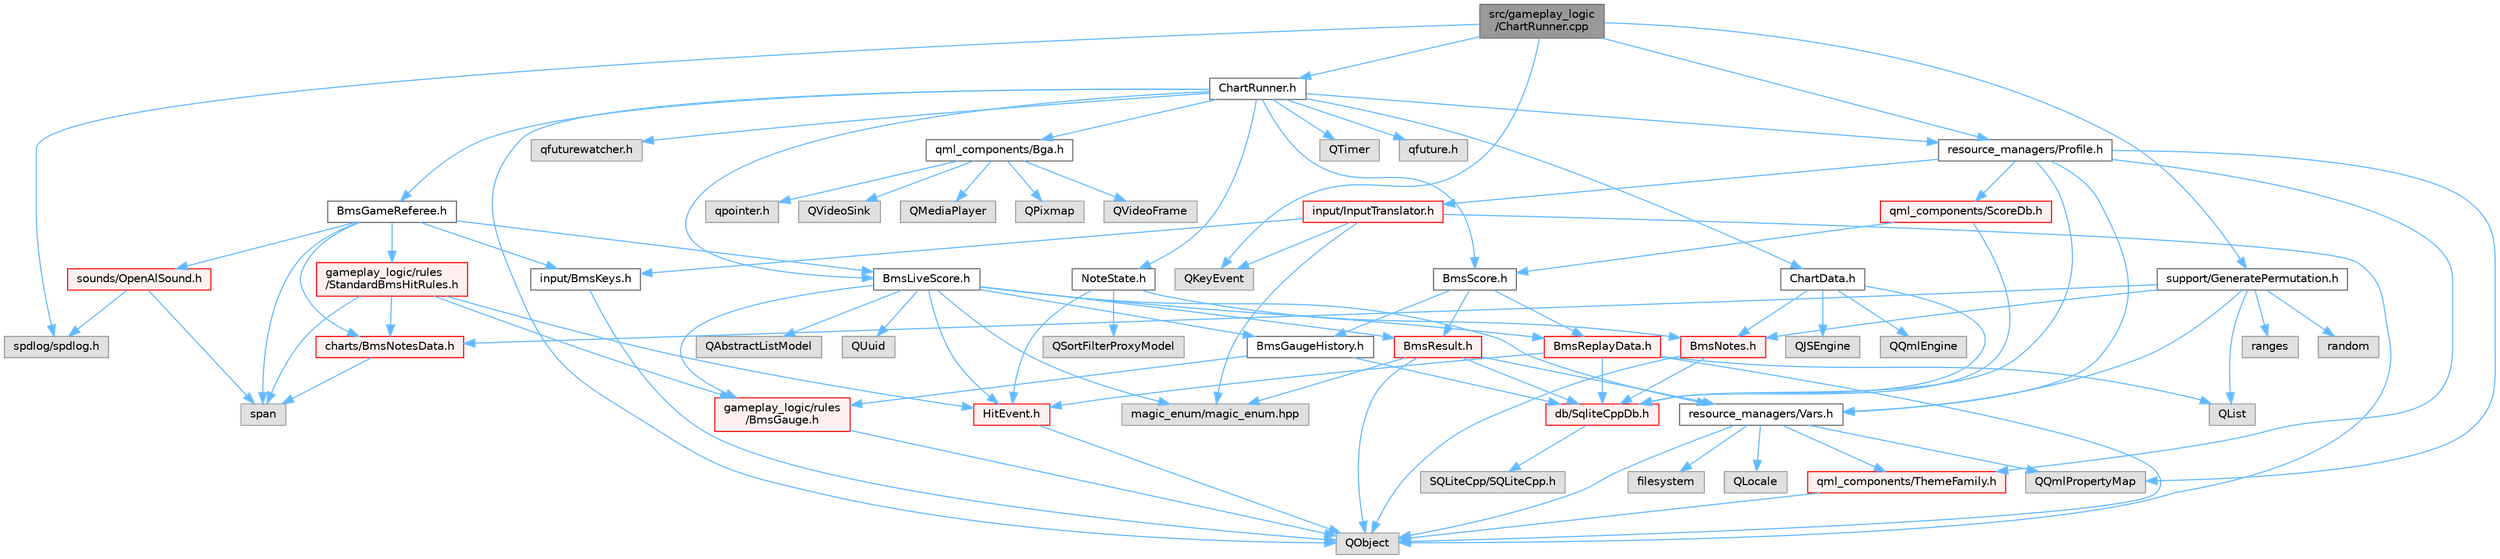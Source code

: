 digraph "src/gameplay_logic/ChartRunner.cpp"
{
 // LATEX_PDF_SIZE
  bgcolor="transparent";
  edge [fontname=Helvetica,fontsize=10,labelfontname=Helvetica,labelfontsize=10];
  node [fontname=Helvetica,fontsize=10,shape=box,height=0.2,width=0.4];
  Node1 [id="Node000001",label="src/gameplay_logic\l/ChartRunner.cpp",height=0.2,width=0.4,color="gray40", fillcolor="grey60", style="filled", fontcolor="black",tooltip=" "];
  Node1 -> Node2 [id="edge1_Node000001_Node000002",color="steelblue1",style="solid",tooltip=" "];
  Node2 [id="Node000002",label="QKeyEvent",height=0.2,width=0.4,color="grey60", fillcolor="#E0E0E0", style="filled",tooltip=" "];
  Node1 -> Node3 [id="edge2_Node000001_Node000003",color="steelblue1",style="solid",tooltip=" "];
  Node3 [id="Node000003",label="spdlog/spdlog.h",height=0.2,width=0.4,color="grey60", fillcolor="#E0E0E0", style="filled",tooltip=" "];
  Node1 -> Node4 [id="edge3_Node000001_Node000004",color="steelblue1",style="solid",tooltip=" "];
  Node4 [id="Node000004",label="ChartRunner.h",height=0.2,width=0.4,color="grey40", fillcolor="white", style="filled",URL="$ChartRunner_8h.html",tooltip=" "];
  Node4 -> Node5 [id="edge4_Node000004_Node000005",color="steelblue1",style="solid",tooltip=" "];
  Node5 [id="Node000005",label="QObject",height=0.2,width=0.4,color="grey60", fillcolor="#E0E0E0", style="filled",tooltip=" "];
  Node4 -> Node6 [id="edge5_Node000004_Node000006",color="steelblue1",style="solid",tooltip=" "];
  Node6 [id="Node000006",label="BmsGameReferee.h",height=0.2,width=0.4,color="grey40", fillcolor="white", style="filled",URL="$BmsGameReferee_8h.html",tooltip=" "];
  Node6 -> Node7 [id="edge6_Node000006_Node000007",color="steelblue1",style="solid",tooltip=" "];
  Node7 [id="Node000007",label="span",height=0.2,width=0.4,color="grey60", fillcolor="#E0E0E0", style="filled",tooltip=" "];
  Node6 -> Node8 [id="edge7_Node000006_Node000008",color="steelblue1",style="solid",tooltip=" "];
  Node8 [id="Node000008",label="charts/BmsNotesData.h",height=0.2,width=0.4,color="red", fillcolor="#FFF0F0", style="filled",URL="$BmsNotesData_8h.html",tooltip=" "];
  Node8 -> Node7 [id="edge8_Node000008_Node000007",color="steelblue1",style="solid",tooltip=" "];
  Node6 -> Node18 [id="edge9_Node000006_Node000018",color="steelblue1",style="solid",tooltip=" "];
  Node18 [id="Node000018",label="input/BmsKeys.h",height=0.2,width=0.4,color="grey40", fillcolor="white", style="filled",URL="$BmsKeys_8h.html",tooltip=" "];
  Node18 -> Node5 [id="edge10_Node000018_Node000005",color="steelblue1",style="solid",tooltip=" "];
  Node6 -> Node19 [id="edge11_Node000006_Node000019",color="steelblue1",style="solid",tooltip=" "];
  Node19 [id="Node000019",label="BmsLiveScore.h",height=0.2,width=0.4,color="grey40", fillcolor="white", style="filled",URL="$BmsLiveScore_8h.html",tooltip=" "];
  Node19 -> Node20 [id="edge12_Node000019_Node000020",color="steelblue1",style="solid",tooltip=" "];
  Node20 [id="Node000020",label="magic_enum/magic_enum.hpp",height=0.2,width=0.4,color="grey60", fillcolor="#E0E0E0", style="filled",tooltip=" "];
  Node19 -> Node21 [id="edge13_Node000019_Node000021",color="steelblue1",style="solid",tooltip=" "];
  Node21 [id="Node000021",label="gameplay_logic/rules\l/BmsGauge.h",height=0.2,width=0.4,color="red", fillcolor="#FFF0F0", style="filled",URL="$BmsGauge_8h.html",tooltip=" "];
  Node21 -> Node5 [id="edge14_Node000021_Node000005",color="steelblue1",style="solid",tooltip=" "];
  Node19 -> Node24 [id="edge15_Node000019_Node000024",color="steelblue1",style="solid",tooltip=" "];
  Node24 [id="Node000024",label="HitEvent.h",height=0.2,width=0.4,color="red", fillcolor="#FFF0F0", style="filled",URL="$HitEvent_8h.html",tooltip=" "];
  Node24 -> Node5 [id="edge16_Node000024_Node000005",color="steelblue1",style="solid",tooltip=" "];
  Node19 -> Node26 [id="edge17_Node000019_Node000026",color="steelblue1",style="solid",tooltip=" "];
  Node26 [id="Node000026",label="BmsResult.h",height=0.2,width=0.4,color="red", fillcolor="#FFF0F0", style="filled",URL="$BmsResult_8h.html",tooltip=" "];
  Node26 -> Node20 [id="edge18_Node000026_Node000020",color="steelblue1",style="solid",tooltip=" "];
  Node26 -> Node27 [id="edge19_Node000026_Node000027",color="steelblue1",style="solid",tooltip=" "];
  Node27 [id="Node000027",label="db/SqliteCppDb.h",height=0.2,width=0.4,color="red", fillcolor="#FFF0F0", style="filled",URL="$SqliteCppDb_8h.html",tooltip=" "];
  Node27 -> Node28 [id="edge20_Node000027_Node000028",color="steelblue1",style="solid",tooltip=" "];
  Node28 [id="Node000028",label="SQLiteCpp/SQLiteCpp.h",height=0.2,width=0.4,color="grey60", fillcolor="#E0E0E0", style="filled",tooltip=" "];
  Node26 -> Node36 [id="edge21_Node000026_Node000036",color="steelblue1",style="solid",tooltip=" "];
  Node36 [id="Node000036",label="resource_managers/Vars.h",height=0.2,width=0.4,color="grey40", fillcolor="white", style="filled",URL="$Vars_8h.html",tooltip=" "];
  Node36 -> Node37 [id="edge22_Node000036_Node000037",color="steelblue1",style="solid",tooltip=" "];
  Node37 [id="Node000037",label="qml_components/ThemeFamily.h",height=0.2,width=0.4,color="red", fillcolor="#FFF0F0", style="filled",URL="$ThemeFamily_8h.html",tooltip=" "];
  Node37 -> Node5 [id="edge23_Node000037_Node000005",color="steelblue1",style="solid",tooltip=" "];
  Node36 -> Node5 [id="edge24_Node000036_Node000005",color="steelblue1",style="solid",tooltip=" "];
  Node36 -> Node40 [id="edge25_Node000036_Node000040",color="steelblue1",style="solid",tooltip=" "];
  Node40 [id="Node000040",label="QQmlPropertyMap",height=0.2,width=0.4,color="grey60", fillcolor="#E0E0E0", style="filled",tooltip=" "];
  Node36 -> Node41 [id="edge26_Node000036_Node000041",color="steelblue1",style="solid",tooltip=" "];
  Node41 [id="Node000041",label="filesystem",height=0.2,width=0.4,color="grey60", fillcolor="#E0E0E0", style="filled",tooltip=" "];
  Node36 -> Node42 [id="edge27_Node000036_Node000042",color="steelblue1",style="solid",tooltip=" "];
  Node42 [id="Node000042",label="QLocale",height=0.2,width=0.4,color="grey60", fillcolor="#E0E0E0", style="filled",tooltip=" "];
  Node26 -> Node5 [id="edge28_Node000026_Node000005",color="steelblue1",style="solid",tooltip=" "];
  Node19 -> Node45 [id="edge29_Node000019_Node000045",color="steelblue1",style="solid",tooltip=" "];
  Node45 [id="Node000045",label="BmsGaugeHistory.h",height=0.2,width=0.4,color="grey40", fillcolor="white", style="filled",URL="$BmsGaugeHistory_8h.html",tooltip=" "];
  Node45 -> Node27 [id="edge30_Node000045_Node000027",color="steelblue1",style="solid",tooltip=" "];
  Node45 -> Node21 [id="edge31_Node000045_Node000021",color="steelblue1",style="solid",tooltip=" "];
  Node19 -> Node46 [id="edge32_Node000019_Node000046",color="steelblue1",style="solid",tooltip=" "];
  Node46 [id="Node000046",label="BmsReplayData.h",height=0.2,width=0.4,color="red", fillcolor="#FFF0F0", style="filled",URL="$BmsReplayData_8h.html",tooltip=" "];
  Node46 -> Node24 [id="edge33_Node000046_Node000024",color="steelblue1",style="solid",tooltip=" "];
  Node46 -> Node27 [id="edge34_Node000046_Node000027",color="steelblue1",style="solid",tooltip=" "];
  Node46 -> Node47 [id="edge35_Node000046_Node000047",color="steelblue1",style="solid",tooltip=" "];
  Node47 [id="Node000047",label="QList",height=0.2,width=0.4,color="grey60", fillcolor="#E0E0E0", style="filled",tooltip=" "];
  Node46 -> Node5 [id="edge36_Node000046_Node000005",color="steelblue1",style="solid",tooltip=" "];
  Node19 -> Node36 [id="edge37_Node000019_Node000036",color="steelblue1",style="solid",tooltip=" "];
  Node19 -> Node49 [id="edge38_Node000019_Node000049",color="steelblue1",style="solid",tooltip=" "];
  Node49 [id="Node000049",label="QAbstractListModel",height=0.2,width=0.4,color="grey60", fillcolor="#E0E0E0", style="filled",tooltip=" "];
  Node19 -> Node50 [id="edge39_Node000019_Node000050",color="steelblue1",style="solid",tooltip=" "];
  Node50 [id="Node000050",label="QUuid",height=0.2,width=0.4,color="grey60", fillcolor="#E0E0E0", style="filled",tooltip=" "];
  Node6 -> Node51 [id="edge40_Node000006_Node000051",color="steelblue1",style="solid",tooltip=" "];
  Node51 [id="Node000051",label="gameplay_logic/rules\l/StandardBmsHitRules.h",height=0.2,width=0.4,color="red", fillcolor="#FFF0F0", style="filled",URL="$StandardBmsHitRules_8h.html",tooltip=" "];
  Node51 -> Node8 [id="edge41_Node000051_Node000008",color="steelblue1",style="solid",tooltip=" "];
  Node51 -> Node21 [id="edge42_Node000051_Node000021",color="steelblue1",style="solid",tooltip=" "];
  Node51 -> Node24 [id="edge43_Node000051_Node000024",color="steelblue1",style="solid",tooltip=" "];
  Node51 -> Node7 [id="edge44_Node000051_Node000007",color="steelblue1",style="solid",tooltip=" "];
  Node6 -> Node54 [id="edge45_Node000006_Node000054",color="steelblue1",style="solid",tooltip=" "];
  Node54 [id="Node000054",label="sounds/OpenAlSound.h",height=0.2,width=0.4,color="red", fillcolor="#FFF0F0", style="filled",URL="$OpenAlSound_8h.html",tooltip=" "];
  Node54 -> Node3 [id="edge46_Node000054_Node000003",color="steelblue1",style="solid",tooltip=" "];
  Node54 -> Node7 [id="edge47_Node000054_Node000007",color="steelblue1",style="solid",tooltip=" "];
  Node4 -> Node56 [id="edge48_Node000004_Node000056",color="steelblue1",style="solid",tooltip=" "];
  Node56 [id="Node000056",label="ChartData.h",height=0.2,width=0.4,color="grey40", fillcolor="white", style="filled",URL="$ChartData_8h.html",tooltip=" "];
  Node56 -> Node57 [id="edge49_Node000056_Node000057",color="steelblue1",style="solid",tooltip=" "];
  Node57 [id="Node000057",label="QQmlEngine",height=0.2,width=0.4,color="grey60", fillcolor="#E0E0E0", style="filled",tooltip=" "];
  Node56 -> Node58 [id="edge50_Node000056_Node000058",color="steelblue1",style="solid",tooltip=" "];
  Node58 [id="Node000058",label="QJSEngine",height=0.2,width=0.4,color="grey60", fillcolor="#E0E0E0", style="filled",tooltip=" "];
  Node56 -> Node59 [id="edge51_Node000056_Node000059",color="steelblue1",style="solid",tooltip=" "];
  Node59 [id="Node000059",label="BmsNotes.h",height=0.2,width=0.4,color="red", fillcolor="#FFF0F0", style="filled",URL="$BmsNotes_8h.html",tooltip=" "];
  Node59 -> Node5 [id="edge52_Node000059_Node000005",color="steelblue1",style="solid",tooltip=" "];
  Node59 -> Node27 [id="edge53_Node000059_Node000027",color="steelblue1",style="solid",tooltip=" "];
  Node56 -> Node27 [id="edge54_Node000056_Node000027",color="steelblue1",style="solid",tooltip=" "];
  Node4 -> Node62 [id="edge55_Node000004_Node000062",color="steelblue1",style="solid",tooltip=" "];
  Node62 [id="Node000062",label="BmsScore.h",height=0.2,width=0.4,color="grey40", fillcolor="white", style="filled",URL="$BmsScore_8h.html",tooltip=" "];
  Node62 -> Node45 [id="edge56_Node000062_Node000045",color="steelblue1",style="solid",tooltip=" "];
  Node62 -> Node26 [id="edge57_Node000062_Node000026",color="steelblue1",style="solid",tooltip=" "];
  Node62 -> Node46 [id="edge58_Node000062_Node000046",color="steelblue1",style="solid",tooltip=" "];
  Node4 -> Node19 [id="edge59_Node000004_Node000019",color="steelblue1",style="solid",tooltip=" "];
  Node4 -> Node63 [id="edge60_Node000004_Node000063",color="steelblue1",style="solid",tooltip=" "];
  Node63 [id="Node000063",label="resource_managers/Profile.h",height=0.2,width=0.4,color="grey40", fillcolor="white", style="filled",URL="$Profile_8h.html",tooltip=" "];
  Node63 -> Node36 [id="edge61_Node000063_Node000036",color="steelblue1",style="solid",tooltip=" "];
  Node63 -> Node27 [id="edge62_Node000063_Node000027",color="steelblue1",style="solid",tooltip=" "];
  Node63 -> Node64 [id="edge63_Node000063_Node000064",color="steelblue1",style="solid",tooltip=" "];
  Node64 [id="Node000064",label="input/InputTranslator.h",height=0.2,width=0.4,color="red", fillcolor="#FFF0F0", style="filled",URL="$InputTranslator_8h.html",tooltip=" "];
  Node64 -> Node18 [id="edge64_Node000064_Node000018",color="steelblue1",style="solid",tooltip=" "];
  Node64 -> Node2 [id="edge65_Node000064_Node000002",color="steelblue1",style="solid",tooltip=" "];
  Node64 -> Node5 [id="edge66_Node000064_Node000005",color="steelblue1",style="solid",tooltip=" "];
  Node64 -> Node20 [id="edge67_Node000064_Node000020",color="steelblue1",style="solid",tooltip=" "];
  Node63 -> Node70 [id="edge68_Node000063_Node000070",color="steelblue1",style="solid",tooltip=" "];
  Node70 [id="Node000070",label="qml_components/ScoreDb.h",height=0.2,width=0.4,color="red", fillcolor="#FFF0F0", style="filled",URL="$ScoreDb_8h.html",tooltip=" "];
  Node70 -> Node27 [id="edge69_Node000070_Node000027",color="steelblue1",style="solid",tooltip=" "];
  Node70 -> Node62 [id="edge70_Node000070_Node000062",color="steelblue1",style="solid",tooltip=" "];
  Node63 -> Node40 [id="edge71_Node000063_Node000040",color="steelblue1",style="solid",tooltip=" "];
  Node63 -> Node37 [id="edge72_Node000063_Node000037",color="steelblue1",style="solid",tooltip=" "];
  Node4 -> Node76 [id="edge73_Node000004_Node000076",color="steelblue1",style="solid",tooltip=" "];
  Node76 [id="Node000076",label="qml_components/Bga.h",height=0.2,width=0.4,color="grey40", fillcolor="white", style="filled",URL="$Bga_8h.html",tooltip=" "];
  Node76 -> Node77 [id="edge74_Node000076_Node000077",color="steelblue1",style="solid",tooltip=" "];
  Node77 [id="Node000077",label="QVideoSink",height=0.2,width=0.4,color="grey60", fillcolor="#E0E0E0", style="filled",tooltip=" "];
  Node76 -> Node78 [id="edge75_Node000076_Node000078",color="steelblue1",style="solid",tooltip=" "];
  Node78 [id="Node000078",label="QMediaPlayer",height=0.2,width=0.4,color="grey60", fillcolor="#E0E0E0", style="filled",tooltip=" "];
  Node76 -> Node79 [id="edge76_Node000076_Node000079",color="steelblue1",style="solid",tooltip=" "];
  Node79 [id="Node000079",label="QPixmap",height=0.2,width=0.4,color="grey60", fillcolor="#E0E0E0", style="filled",tooltip=" "];
  Node76 -> Node80 [id="edge77_Node000076_Node000080",color="steelblue1",style="solid",tooltip=" "];
  Node80 [id="Node000080",label="QVideoFrame",height=0.2,width=0.4,color="grey60", fillcolor="#E0E0E0", style="filled",tooltip=" "];
  Node76 -> Node81 [id="edge78_Node000076_Node000081",color="steelblue1",style="solid",tooltip=" "];
  Node81 [id="Node000081",label="qpointer.h",height=0.2,width=0.4,color="grey60", fillcolor="#E0E0E0", style="filled",tooltip=" "];
  Node4 -> Node82 [id="edge79_Node000004_Node000082",color="steelblue1",style="solid",tooltip=" "];
  Node82 [id="Node000082",label="NoteState.h",height=0.2,width=0.4,color="grey40", fillcolor="white", style="filled",URL="$NoteState_8h.html",tooltip=" "];
  Node82 -> Node59 [id="edge80_Node000082_Node000059",color="steelblue1",style="solid",tooltip=" "];
  Node82 -> Node24 [id="edge81_Node000082_Node000024",color="steelblue1",style="solid",tooltip=" "];
  Node82 -> Node83 [id="edge82_Node000082_Node000083",color="steelblue1",style="solid",tooltip=" "];
  Node83 [id="Node000083",label="QSortFilterProxyModel",height=0.2,width=0.4,color="grey60", fillcolor="#E0E0E0", style="filled",tooltip=" "];
  Node4 -> Node66 [id="edge83_Node000004_Node000066",color="steelblue1",style="solid",tooltip=" "];
  Node66 [id="Node000066",label="QTimer",height=0.2,width=0.4,color="grey60", fillcolor="#E0E0E0", style="filled",tooltip=" "];
  Node4 -> Node84 [id="edge84_Node000004_Node000084",color="steelblue1",style="solid",tooltip=" "];
  Node84 [id="Node000084",label="qfuture.h",height=0.2,width=0.4,color="grey60", fillcolor="#E0E0E0", style="filled",tooltip=" "];
  Node4 -> Node85 [id="edge85_Node000004_Node000085",color="steelblue1",style="solid",tooltip=" "];
  Node85 [id="Node000085",label="qfuturewatcher.h",height=0.2,width=0.4,color="grey60", fillcolor="#E0E0E0", style="filled",tooltip=" "];
  Node1 -> Node63 [id="edge86_Node000001_Node000063",color="steelblue1",style="solid",tooltip=" "];
  Node1 -> Node86 [id="edge87_Node000001_Node000086",color="steelblue1",style="solid",tooltip=" "];
  Node86 [id="Node000086",label="support/GeneratePermutation.h",height=0.2,width=0.4,color="grey40", fillcolor="white", style="filled",URL="$GeneratePermutation_8h.html",tooltip=" "];
  Node86 -> Node59 [id="edge88_Node000086_Node000059",color="steelblue1",style="solid",tooltip=" "];
  Node86 -> Node47 [id="edge89_Node000086_Node000047",color="steelblue1",style="solid",tooltip=" "];
  Node86 -> Node15 [id="edge90_Node000086_Node000015",color="steelblue1",style="solid",tooltip=" "];
  Node15 [id="Node000015",label="random",height=0.2,width=0.4,color="grey60", fillcolor="#E0E0E0", style="filled",tooltip=" "];
  Node86 -> Node87 [id="edge91_Node000086_Node000087",color="steelblue1",style="solid",tooltip=" "];
  Node87 [id="Node000087",label="ranges",height=0.2,width=0.4,color="grey60", fillcolor="#E0E0E0", style="filled",tooltip=" "];
  Node86 -> Node36 [id="edge92_Node000086_Node000036",color="steelblue1",style="solid",tooltip=" "];
  Node86 -> Node8 [id="edge93_Node000086_Node000008",color="steelblue1",style="solid",tooltip=" "];
}
